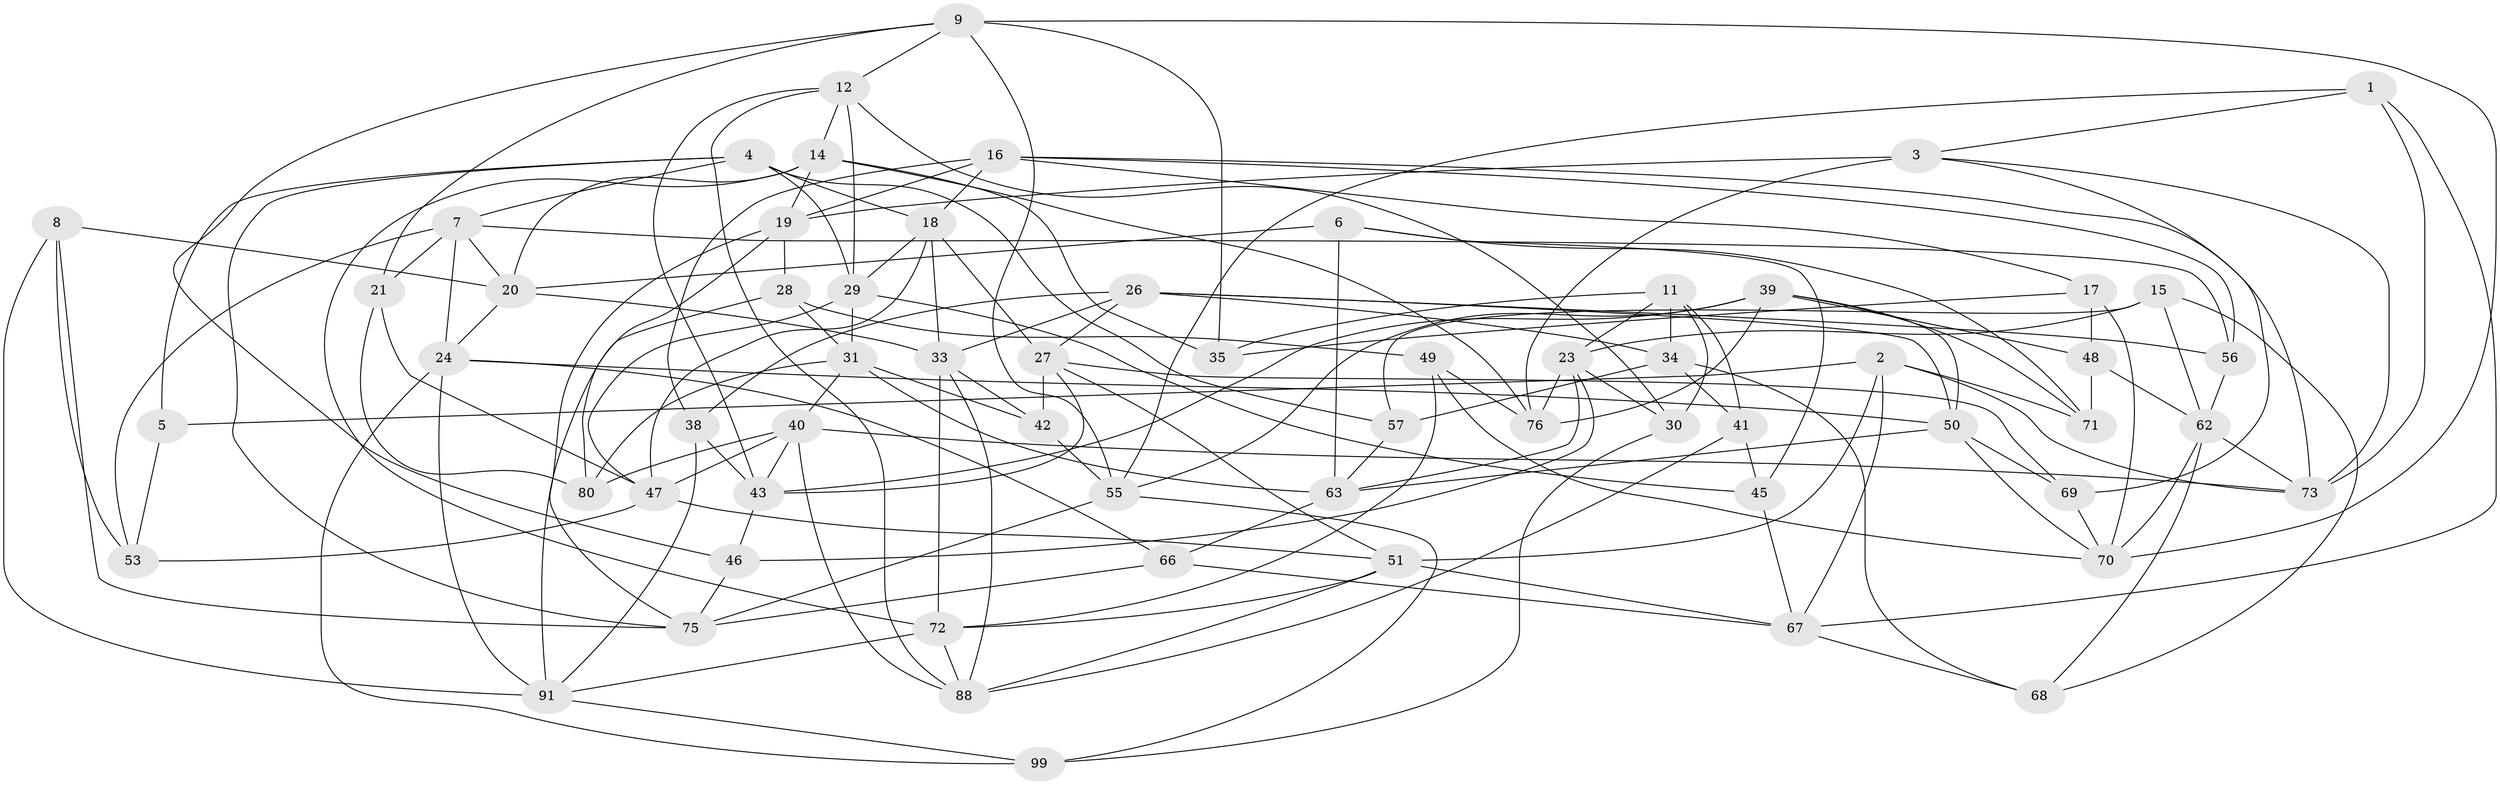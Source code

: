 // original degree distribution, {4: 1.0}
// Generated by graph-tools (version 1.1) at 2025/39/02/21/25 10:39:01]
// undirected, 63 vertices, 160 edges
graph export_dot {
graph [start="1"]
  node [color=gray90,style=filled];
  1;
  2 [super="+32"];
  3 [super="+98"];
  4 [super="+10"];
  5;
  6;
  7 [super="+84"];
  8;
  9 [super="+78"];
  11 [super="+54"];
  12 [super="+13"];
  14 [super="+22"];
  15;
  16 [super="+81"];
  17;
  18 [super="+37"];
  19 [super="+61"];
  20 [super="+25"];
  21;
  23 [super="+36"];
  24 [super="+60"];
  26 [super="+52"];
  27 [super="+74"];
  28;
  29 [super="+44"];
  30;
  31 [super="+79"];
  33 [super="+64"];
  34 [super="+77"];
  35;
  38;
  39 [super="+59"];
  40 [super="+89"];
  41;
  42;
  43 [super="+97"];
  45;
  46;
  47 [super="+58"];
  48;
  49;
  50 [super="+85"];
  51 [super="+65"];
  53;
  55 [super="+82"];
  56;
  57;
  62 [super="+94"];
  63 [super="+95"];
  66;
  67 [super="+86"];
  68;
  69;
  70 [super="+83"];
  71;
  72 [super="+87"];
  73 [super="+90"];
  75 [super="+92"];
  76 [super="+100"];
  80;
  88 [super="+96"];
  91 [super="+93"];
  99;
  1 -- 67;
  1 -- 73;
  1 -- 55;
  1 -- 3;
  2 -- 73;
  2 -- 5 [weight=2];
  2 -- 71;
  2 -- 67;
  2 -- 51;
  3 -- 19;
  3 -- 76 [weight=2];
  3 -- 69;
  3 -- 73;
  4 -- 29;
  4 -- 18;
  4 -- 57;
  4 -- 75;
  4 -- 5;
  4 -- 7;
  5 -- 53;
  6 -- 45;
  6 -- 71;
  6 -- 63;
  6 -- 20;
  7 -- 56;
  7 -- 53;
  7 -- 20;
  7 -- 24;
  7 -- 21;
  8 -- 20;
  8 -- 53;
  8 -- 91;
  8 -- 75;
  9 -- 55;
  9 -- 21;
  9 -- 70;
  9 -- 35;
  9 -- 12;
  9 -- 46;
  11 -- 41;
  11 -- 35;
  11 -- 34 [weight=2];
  11 -- 30;
  11 -- 23;
  12 -- 88;
  12 -- 30;
  12 -- 14;
  12 -- 43;
  12 -- 29;
  14 -- 72;
  14 -- 35;
  14 -- 19;
  14 -- 20;
  14 -- 76;
  15 -- 62;
  15 -- 57;
  15 -- 68;
  15 -- 23;
  16 -- 56;
  16 -- 18;
  16 -- 17;
  16 -- 38;
  16 -- 19;
  16 -- 73;
  17 -- 35;
  17 -- 48;
  17 -- 70;
  18 -- 27;
  18 -- 47;
  18 -- 33;
  18 -- 29;
  19 -- 80;
  19 -- 28;
  19 -- 75;
  20 -- 33;
  20 -- 24;
  21 -- 47;
  21 -- 80;
  23 -- 30;
  23 -- 63;
  23 -- 46;
  23 -- 76;
  24 -- 91;
  24 -- 50;
  24 -- 99;
  24 -- 66;
  26 -- 27;
  26 -- 50;
  26 -- 56;
  26 -- 33;
  26 -- 34;
  26 -- 38;
  27 -- 69;
  27 -- 42;
  27 -- 43;
  27 -- 51;
  28 -- 49;
  28 -- 91;
  28 -- 31;
  29 -- 45;
  29 -- 31;
  29 -- 47;
  30 -- 99;
  31 -- 40;
  31 -- 42;
  31 -- 80;
  31 -- 63;
  33 -- 42;
  33 -- 72;
  33 -- 88;
  34 -- 41;
  34 -- 57;
  34 -- 68;
  38 -- 43;
  38 -- 91;
  39 -- 43;
  39 -- 50;
  39 -- 55;
  39 -- 48;
  39 -- 76;
  39 -- 71;
  40 -- 88;
  40 -- 80;
  40 -- 43;
  40 -- 47;
  40 -- 73;
  41 -- 45;
  41 -- 88;
  42 -- 55;
  43 -- 46;
  45 -- 67;
  46 -- 75;
  47 -- 51;
  47 -- 53;
  48 -- 71;
  48 -- 62;
  49 -- 76;
  49 -- 72;
  49 -- 70;
  50 -- 69;
  50 -- 70;
  50 -- 63;
  51 -- 67;
  51 -- 72;
  51 -- 88;
  55 -- 99;
  55 -- 75;
  56 -- 62;
  57 -- 63;
  62 -- 68;
  62 -- 70;
  62 -- 73;
  63 -- 66;
  66 -- 67;
  66 -- 75;
  67 -- 68;
  69 -- 70;
  72 -- 91;
  72 -- 88;
  91 -- 99;
}
